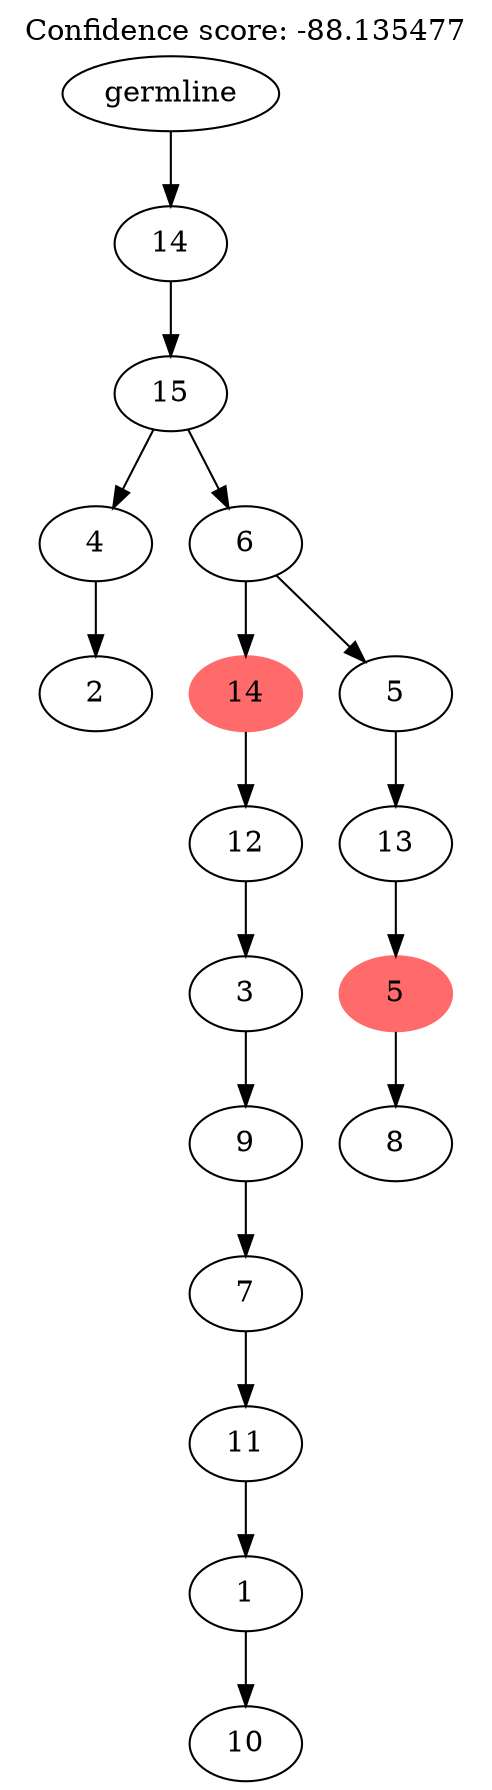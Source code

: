digraph g {
	"16" -> "17";
	"17" [label="2"];
	"14" -> "15";
	"15" [label="10"];
	"13" -> "14";
	"14" [label="1"];
	"12" -> "13";
	"13" [label="11"];
	"11" -> "12";
	"12" [label="7"];
	"10" -> "11";
	"11" [label="9"];
	"9" -> "10";
	"10" [label="3"];
	"8" -> "9";
	"9" [label="12"];
	"6" -> "7";
	"7" [label="8"];
	"5" -> "6";
	"6" [color=indianred1, style=filled, label="5"];
	"4" -> "5";
	"5" [label="13"];
	"3" -> "4";
	"4" [label="5"];
	"3" -> "8";
	"8" [color=indianred1, style=filled, label="14"];
	"2" -> "3";
	"3" [label="6"];
	"2" -> "16";
	"16" [label="4"];
	"1" -> "2";
	"2" [label="15"];
	"0" -> "1";
	"1" [label="14"];
	"0" [label="germline"];
	labelloc="t";
	label="Confidence score: -88.135477";
}

